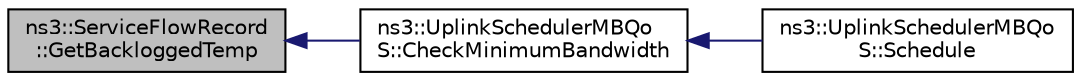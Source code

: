 digraph "ns3::ServiceFlowRecord::GetBackloggedTemp"
{
  edge [fontname="Helvetica",fontsize="10",labelfontname="Helvetica",labelfontsize="10"];
  node [fontname="Helvetica",fontsize="10",shape=record];
  rankdir="LR";
  Node1 [label="ns3::ServiceFlowRecord\l::GetBackloggedTemp",height=0.2,width=0.4,color="black", fillcolor="grey75", style="filled", fontcolor="black"];
  Node1 -> Node2 [dir="back",color="midnightblue",fontsize="10",style="solid"];
  Node2 [label="ns3::UplinkSchedulerMBQo\lS::CheckMinimumBandwidth",height=0.2,width=0.4,color="black", fillcolor="white", style="filled",URL="$d6/d45/classns3_1_1UplinkSchedulerMBQoS.html#ae25c9cfb244144f5f9e2b7393253d009",tooltip="Check if Minimum bandwidth is guarantee. Migrate requests if necessary. "];
  Node2 -> Node3 [dir="back",color="midnightblue",fontsize="10",style="solid"];
  Node3 [label="ns3::UplinkSchedulerMBQo\lS::Schedule",height=0.2,width=0.4,color="black", fillcolor="white", style="filled",URL="$d6/d45/classns3_1_1UplinkSchedulerMBQoS.html#abd019c4994078b9b6e6c012af5e34ac5"];
}
